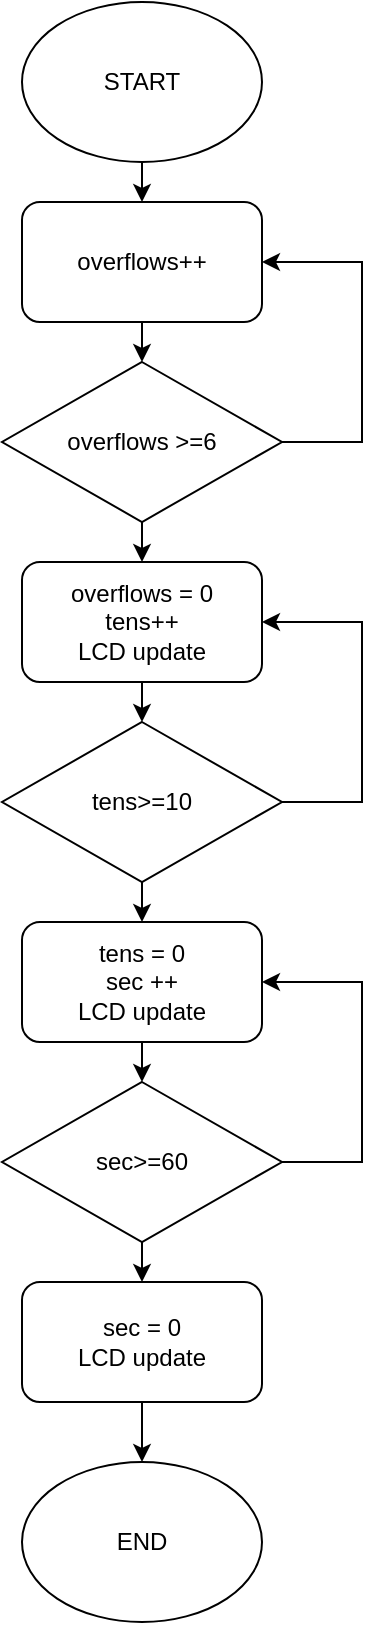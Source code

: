 <mxfile version="15.5.9" type="device"><diagram id="FHAmZ1k0BtEgKFvrS4em" name="Page-1"><mxGraphModel dx="460" dy="752" grid="1" gridSize="10" guides="1" tooltips="1" connect="1" arrows="1" fold="1" page="1" pageScale="1" pageWidth="827" pageHeight="1169" math="0" shadow="0"><root><mxCell id="0"/><mxCell id="1" parent="0"/><mxCell id="9_Dz_voBqSJSM7AUwsye-3" style="edgeStyle=orthogonalEdgeStyle;rounded=0;orthogonalLoop=1;jettySize=auto;html=1;exitX=0.5;exitY=1;exitDx=0;exitDy=0;entryX=0.5;entryY=0;entryDx=0;entryDy=0;" edge="1" parent="1" source="9_Dz_voBqSJSM7AUwsye-1" target="9_Dz_voBqSJSM7AUwsye-2"><mxGeometry relative="1" as="geometry"/></mxCell><mxCell id="9_Dz_voBqSJSM7AUwsye-1" value="START" style="ellipse;whiteSpace=wrap;html=1;" vertex="1" parent="1"><mxGeometry x="190" y="50" width="120" height="80" as="geometry"/></mxCell><mxCell id="9_Dz_voBqSJSM7AUwsye-6" style="edgeStyle=orthogonalEdgeStyle;rounded=0;orthogonalLoop=1;jettySize=auto;html=1;exitX=0.5;exitY=1;exitDx=0;exitDy=0;entryX=0.5;entryY=0;entryDx=0;entryDy=0;" edge="1" parent="1" source="9_Dz_voBqSJSM7AUwsye-2" target="9_Dz_voBqSJSM7AUwsye-4"><mxGeometry relative="1" as="geometry"/></mxCell><mxCell id="9_Dz_voBqSJSM7AUwsye-2" value="overflows++" style="rounded=1;whiteSpace=wrap;html=1;" vertex="1" parent="1"><mxGeometry x="190" y="150" width="120" height="60" as="geometry"/></mxCell><mxCell id="9_Dz_voBqSJSM7AUwsye-7" style="edgeStyle=orthogonalEdgeStyle;rounded=0;orthogonalLoop=1;jettySize=auto;html=1;exitX=1;exitY=0.5;exitDx=0;exitDy=0;entryX=1;entryY=0.5;entryDx=0;entryDy=0;" edge="1" parent="1" source="9_Dz_voBqSJSM7AUwsye-4" target="9_Dz_voBqSJSM7AUwsye-2"><mxGeometry relative="1" as="geometry"><mxPoint x="360" y="180" as="targetPoint"/><Array as="points"><mxPoint x="360" y="270"/><mxPoint x="360" y="180"/></Array></mxGeometry></mxCell><mxCell id="9_Dz_voBqSJSM7AUwsye-9" style="edgeStyle=orthogonalEdgeStyle;rounded=0;orthogonalLoop=1;jettySize=auto;html=1;exitX=0.5;exitY=1;exitDx=0;exitDy=0;entryX=0.5;entryY=0;entryDx=0;entryDy=0;" edge="1" parent="1" source="9_Dz_voBqSJSM7AUwsye-4" target="9_Dz_voBqSJSM7AUwsye-8"><mxGeometry relative="1" as="geometry"/></mxCell><mxCell id="9_Dz_voBqSJSM7AUwsye-4" value="&lt;span&gt;overflows &amp;gt;=6&lt;/span&gt;" style="rhombus;whiteSpace=wrap;html=1;" vertex="1" parent="1"><mxGeometry x="180" y="230" width="140" height="80" as="geometry"/></mxCell><mxCell id="9_Dz_voBqSJSM7AUwsye-11" style="edgeStyle=orthogonalEdgeStyle;rounded=0;orthogonalLoop=1;jettySize=auto;html=1;exitX=0.5;exitY=1;exitDx=0;exitDy=0;entryX=0.5;entryY=0;entryDx=0;entryDy=0;" edge="1" parent="1" source="9_Dz_voBqSJSM7AUwsye-8" target="9_Dz_voBqSJSM7AUwsye-10"><mxGeometry relative="1" as="geometry"/></mxCell><mxCell id="9_Dz_voBqSJSM7AUwsye-8" value="&lt;span&gt;overflows = 0&lt;br&gt;tens++&lt;br&gt;LCD update&lt;br&gt;&lt;/span&gt;" style="rounded=1;whiteSpace=wrap;html=1;" vertex="1" parent="1"><mxGeometry x="190" y="330" width="120" height="60" as="geometry"/></mxCell><mxCell id="9_Dz_voBqSJSM7AUwsye-13" style="edgeStyle=orthogonalEdgeStyle;rounded=0;orthogonalLoop=1;jettySize=auto;html=1;exitX=0.5;exitY=1;exitDx=0;exitDy=0;entryX=0.5;entryY=0;entryDx=0;entryDy=0;" edge="1" parent="1" source="9_Dz_voBqSJSM7AUwsye-10" target="9_Dz_voBqSJSM7AUwsye-12"><mxGeometry relative="1" as="geometry"/></mxCell><mxCell id="9_Dz_voBqSJSM7AUwsye-18" style="edgeStyle=orthogonalEdgeStyle;rounded=0;orthogonalLoop=1;jettySize=auto;html=1;exitX=1;exitY=0.5;exitDx=0;exitDy=0;entryX=1;entryY=0.5;entryDx=0;entryDy=0;" edge="1" parent="1" source="9_Dz_voBqSJSM7AUwsye-10" target="9_Dz_voBqSJSM7AUwsye-8"><mxGeometry relative="1" as="geometry"><mxPoint x="360" y="360" as="targetPoint"/><Array as="points"><mxPoint x="360" y="450"/><mxPoint x="360" y="360"/></Array></mxGeometry></mxCell><mxCell id="9_Dz_voBqSJSM7AUwsye-10" value="&lt;span&gt;tens&amp;gt;=10&lt;/span&gt;" style="rhombus;whiteSpace=wrap;html=1;" vertex="1" parent="1"><mxGeometry x="180" y="410" width="140" height="80" as="geometry"/></mxCell><mxCell id="9_Dz_voBqSJSM7AUwsye-15" style="edgeStyle=orthogonalEdgeStyle;rounded=0;orthogonalLoop=1;jettySize=auto;html=1;exitX=0.5;exitY=1;exitDx=0;exitDy=0;entryX=0.5;entryY=0;entryDx=0;entryDy=0;" edge="1" parent="1" source="9_Dz_voBqSJSM7AUwsye-12" target="9_Dz_voBqSJSM7AUwsye-14"><mxGeometry relative="1" as="geometry"/></mxCell><mxCell id="9_Dz_voBqSJSM7AUwsye-12" value="tens = 0&lt;br&gt;sec ++&lt;br&gt;LCD update" style="rounded=1;whiteSpace=wrap;html=1;" vertex="1" parent="1"><mxGeometry x="190" y="510" width="120" height="60" as="geometry"/></mxCell><mxCell id="9_Dz_voBqSJSM7AUwsye-17" style="edgeStyle=orthogonalEdgeStyle;rounded=0;orthogonalLoop=1;jettySize=auto;html=1;exitX=0.5;exitY=1;exitDx=0;exitDy=0;entryX=0.5;entryY=0;entryDx=0;entryDy=0;" edge="1" parent="1" source="9_Dz_voBqSJSM7AUwsye-14" target="9_Dz_voBqSJSM7AUwsye-16"><mxGeometry relative="1" as="geometry"/></mxCell><mxCell id="9_Dz_voBqSJSM7AUwsye-19" style="edgeStyle=orthogonalEdgeStyle;rounded=0;orthogonalLoop=1;jettySize=auto;html=1;exitX=1;exitY=0.5;exitDx=0;exitDy=0;entryX=1;entryY=0.5;entryDx=0;entryDy=0;" edge="1" parent="1" source="9_Dz_voBqSJSM7AUwsye-14" target="9_Dz_voBqSJSM7AUwsye-12"><mxGeometry relative="1" as="geometry"><mxPoint x="330" y="530" as="targetPoint"/><Array as="points"><mxPoint x="360" y="630"/><mxPoint x="360" y="540"/></Array></mxGeometry></mxCell><mxCell id="9_Dz_voBqSJSM7AUwsye-14" value="&lt;span&gt;sec&amp;gt;=60&lt;/span&gt;" style="rhombus;whiteSpace=wrap;html=1;" vertex="1" parent="1"><mxGeometry x="180" y="590" width="140" height="80" as="geometry"/></mxCell><mxCell id="9_Dz_voBqSJSM7AUwsye-21" style="edgeStyle=orthogonalEdgeStyle;rounded=0;orthogonalLoop=1;jettySize=auto;html=1;exitX=0.5;exitY=1;exitDx=0;exitDy=0;entryX=0.5;entryY=0;entryDx=0;entryDy=0;" edge="1" parent="1" source="9_Dz_voBqSJSM7AUwsye-16" target="9_Dz_voBqSJSM7AUwsye-20"><mxGeometry relative="1" as="geometry"/></mxCell><mxCell id="9_Dz_voBqSJSM7AUwsye-16" value="sec = 0&lt;br&gt;LCD update" style="rounded=1;whiteSpace=wrap;html=1;" vertex="1" parent="1"><mxGeometry x="190" y="690" width="120" height="60" as="geometry"/></mxCell><mxCell id="9_Dz_voBqSJSM7AUwsye-20" value="END" style="ellipse;whiteSpace=wrap;html=1;" vertex="1" parent="1"><mxGeometry x="190" y="780" width="120" height="80" as="geometry"/></mxCell></root></mxGraphModel></diagram></mxfile>